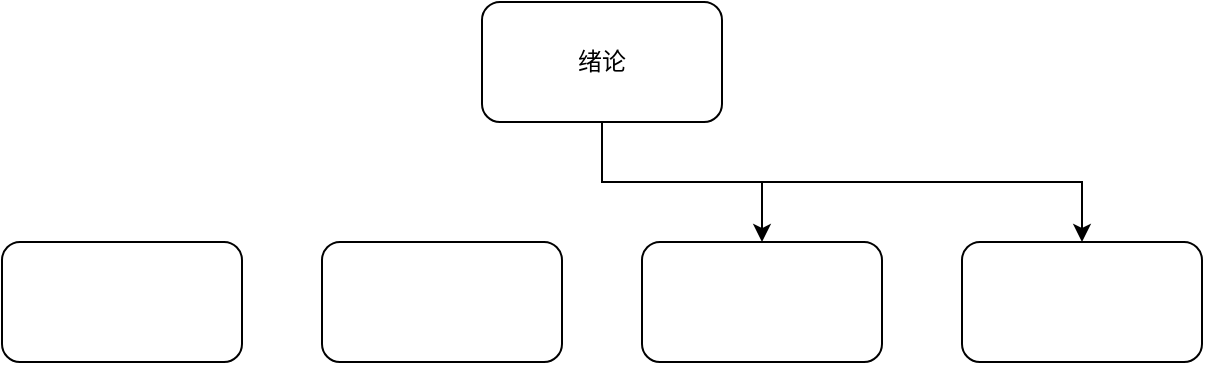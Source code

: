 <mxfile version="22.1.16" type="github">
  <diagram name="第 1 页" id="tI3jwO7v3hU8NE_7aU_H">
    <mxGraphModel dx="954" dy="514" grid="1" gridSize="10" guides="1" tooltips="1" connect="1" arrows="1" fold="1" page="1" pageScale="1" pageWidth="827" pageHeight="1169" math="0" shadow="0">
      <root>
        <mxCell id="0" />
        <mxCell id="1" parent="0" />
        <mxCell id="G2wsOpajNZqVR7mQm0iB-22" value="" style="edgeStyle=orthogonalEdgeStyle;rounded=0;orthogonalLoop=1;jettySize=auto;html=1;entryX=0.5;entryY=0;entryDx=0;entryDy=0;entryPerimeter=0;" edge="1" parent="1" source="G2wsOpajNZqVR7mQm0iB-1" target="G2wsOpajNZqVR7mQm0iB-17">
          <mxGeometry relative="1" as="geometry">
            <mxPoint x="500" y="130" as="targetPoint" />
          </mxGeometry>
        </mxCell>
        <mxCell id="G2wsOpajNZqVR7mQm0iB-1" value="绪论" style="rounded=1;whiteSpace=wrap;html=1;" vertex="1" parent="1">
          <mxGeometry x="360" y="10" width="120" height="60" as="geometry" />
        </mxCell>
        <mxCell id="G2wsOpajNZqVR7mQm0iB-13" value="" style="rounded=1;whiteSpace=wrap;html=1;" vertex="1" parent="1">
          <mxGeometry x="120" y="130" width="120" height="60" as="geometry" />
        </mxCell>
        <mxCell id="G2wsOpajNZqVR7mQm0iB-15" value="" style="rounded=1;whiteSpace=wrap;html=1;" vertex="1" parent="1">
          <mxGeometry x="600" y="130" width="120" height="60" as="geometry" />
        </mxCell>
        <mxCell id="G2wsOpajNZqVR7mQm0iB-16" value="" style="rounded=1;whiteSpace=wrap;html=1;" vertex="1" parent="1">
          <mxGeometry x="280" y="130" width="120" height="60" as="geometry" />
        </mxCell>
        <mxCell id="G2wsOpajNZqVR7mQm0iB-17" value="" style="rounded=1;whiteSpace=wrap;html=1;" vertex="1" parent="1">
          <mxGeometry x="440" y="130" width="120" height="60" as="geometry" />
        </mxCell>
        <mxCell id="G2wsOpajNZqVR7mQm0iB-23" value="" style="edgeStyle=orthogonalEdgeStyle;rounded=0;orthogonalLoop=1;jettySize=auto;html=1;exitX=0.5;exitY=1;exitDx=0;exitDy=0;entryX=0.5;entryY=0;entryDx=0;entryDy=0;" edge="1" parent="1" source="G2wsOpajNZqVR7mQm0iB-1" target="G2wsOpajNZqVR7mQm0iB-15">
          <mxGeometry relative="1" as="geometry">
            <mxPoint x="430" y="80" as="sourcePoint" />
            <mxPoint x="580" y="120" as="targetPoint" />
            <Array as="points">
              <mxPoint x="420" y="100" />
              <mxPoint x="660" y="100" />
            </Array>
          </mxGeometry>
        </mxCell>
      </root>
    </mxGraphModel>
  </diagram>
</mxfile>
